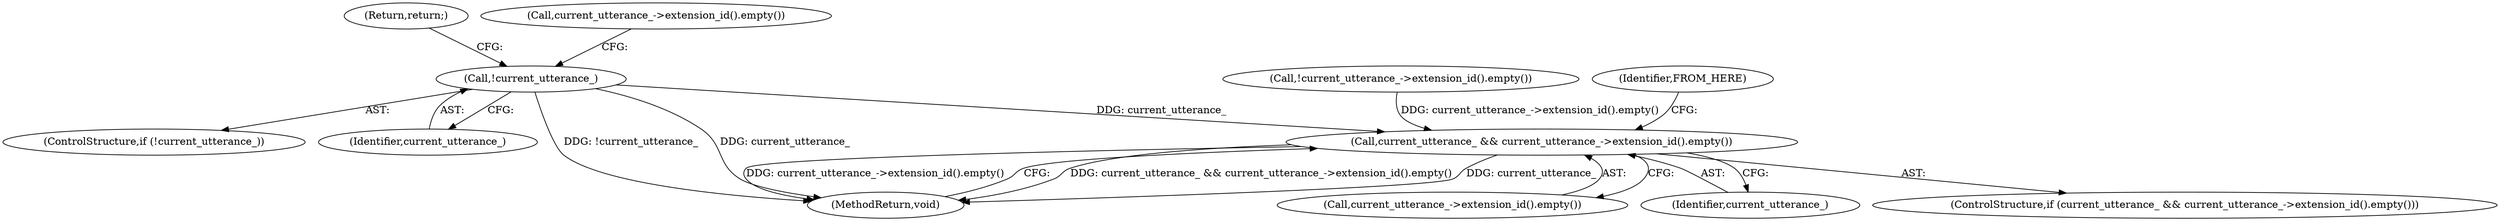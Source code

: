 digraph "1_Chrome_c63f2b7fe4fe2977f858a8e36d5f48db17eff2e7_1@del" {
"1000103" [label="(Call,!current_utterance_)"];
"1000118" [label="(Call,current_utterance_ && current_utterance_->extension_id().empty())"];
"1000120" [label="(Call,current_utterance_->extension_id().empty())"];
"1000102" [label="(ControlStructure,if (!current_utterance_))"];
"1000105" [label="(Return,return;)"];
"1000117" [label="(ControlStructure,if (current_utterance_ && current_utterance_->extension_id().empty()))"];
"1000107" [label="(Call,!current_utterance_->extension_id().empty())"];
"1000118" [label="(Call,current_utterance_ && current_utterance_->extension_id().empty())"];
"1000103" [label="(Call,!current_utterance_)"];
"1000104" [label="(Identifier,current_utterance_)"];
"1000108" [label="(Call,current_utterance_->extension_id().empty())"];
"1000128" [label="(MethodReturn,void)"];
"1000119" [label="(Identifier,current_utterance_)"];
"1000123" [label="(Identifier,FROM_HERE)"];
"1000103" -> "1000102"  [label="AST: "];
"1000103" -> "1000104"  [label="CFG: "];
"1000104" -> "1000103"  [label="AST: "];
"1000105" -> "1000103"  [label="CFG: "];
"1000108" -> "1000103"  [label="CFG: "];
"1000103" -> "1000128"  [label="DDG: current_utterance_"];
"1000103" -> "1000128"  [label="DDG: !current_utterance_"];
"1000103" -> "1000118"  [label="DDG: current_utterance_"];
"1000118" -> "1000117"  [label="AST: "];
"1000118" -> "1000119"  [label="CFG: "];
"1000118" -> "1000120"  [label="CFG: "];
"1000119" -> "1000118"  [label="AST: "];
"1000120" -> "1000118"  [label="AST: "];
"1000123" -> "1000118"  [label="CFG: "];
"1000128" -> "1000118"  [label="CFG: "];
"1000118" -> "1000128"  [label="DDG: current_utterance_ && current_utterance_->extension_id().empty()"];
"1000118" -> "1000128"  [label="DDG: current_utterance_"];
"1000118" -> "1000128"  [label="DDG: current_utterance_->extension_id().empty()"];
"1000107" -> "1000118"  [label="DDG: current_utterance_->extension_id().empty()"];
}
